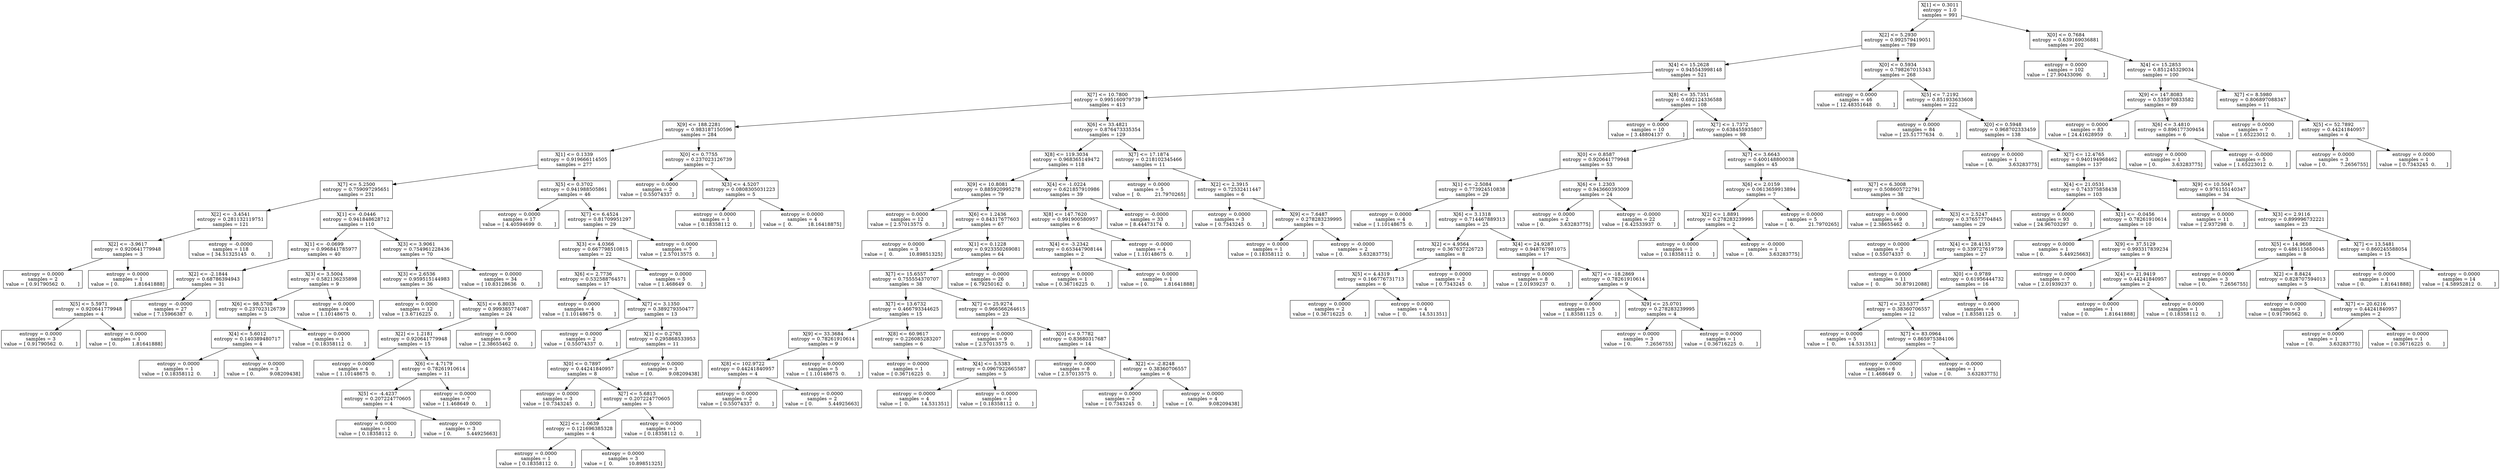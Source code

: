 digraph Tree {
0 [label="X[1] <= 0.3011\nentropy = 1.0\nsamples = 991", shape="box"] ;
1 [label="X[2] <= 5.2930\nentropy = 0.992579419051\nsamples = 789", shape="box"] ;
0 -> 1 ;
2 [label="X[4] <= 15.2628\nentropy = 0.945543998148\nsamples = 521", shape="box"] ;
1 -> 2 ;
3 [label="X[7] <= 10.7800\nentropy = 0.995160979739\nsamples = 413", shape="box"] ;
2 -> 3 ;
4 [label="X[9] <= 188.2281\nentropy = 0.983187150596\nsamples = 284", shape="box"] ;
3 -> 4 ;
5 [label="X[1] <= 0.1339\nentropy = 0.919666114505\nsamples = 277", shape="box"] ;
4 -> 5 ;
6 [label="X[7] <= 5.2500\nentropy = 0.759097295651\nsamples = 231", shape="box"] ;
5 -> 6 ;
7 [label="X[2] <= -3.4541\nentropy = 0.281132119751\nsamples = 121", shape="box"] ;
6 -> 7 ;
8 [label="X[2] <= -3.9617\nentropy = 0.920641779948\nsamples = 3", shape="box"] ;
7 -> 8 ;
9 [label="entropy = 0.0000\nsamples = 2\nvalue = [ 0.91790562  0.        ]", shape="box"] ;
8 -> 9 ;
10 [label="entropy = 0.0000\nsamples = 1\nvalue = [ 0.          1.81641888]", shape="box"] ;
8 -> 10 ;
11 [label="entropy = -0.0000\nsamples = 118\nvalue = [ 34.51325145   0.        ]", shape="box"] ;
7 -> 11 ;
12 [label="X[1] <= -0.0446\nentropy = 0.941848628712\nsamples = 110", shape="box"] ;
6 -> 12 ;
13 [label="X[1] <= -0.0699\nentropy = 0.996841785977\nsamples = 40", shape="box"] ;
12 -> 13 ;
14 [label="X[2] <= -2.1844\nentropy = 0.68786394943\nsamples = 31", shape="box"] ;
13 -> 14 ;
15 [label="X[5] <= 5.5971\nentropy = 0.920641779948\nsamples = 4", shape="box"] ;
14 -> 15 ;
16 [label="entropy = 0.0000\nsamples = 3\nvalue = [ 0.91790562  0.        ]", shape="box"] ;
15 -> 16 ;
17 [label="entropy = 0.0000\nsamples = 1\nvalue = [ 0.          1.81641888]", shape="box"] ;
15 -> 17 ;
18 [label="entropy = -0.0000\nsamples = 27\nvalue = [ 7.15966387  0.        ]", shape="box"] ;
14 -> 18 ;
19 [label="X[3] <= 3.5004\nentropy = 0.582136235898\nsamples = 9", shape="box"] ;
13 -> 19 ;
20 [label="X[6] <= 98.5708\nentropy = 0.237023126739\nsamples = 5", shape="box"] ;
19 -> 20 ;
21 [label="X[4] <= 5.6012\nentropy = 0.140389480717\nsamples = 4", shape="box"] ;
20 -> 21 ;
22 [label="entropy = 0.0000\nsamples = 1\nvalue = [ 0.18358112  0.        ]", shape="box"] ;
21 -> 22 ;
23 [label="entropy = 0.0000\nsamples = 3\nvalue = [ 0.          9.08209438]", shape="box"] ;
21 -> 23 ;
24 [label="entropy = 0.0000\nsamples = 1\nvalue = [ 0.18358112  0.        ]", shape="box"] ;
20 -> 24 ;
25 [label="entropy = 0.0000\nsamples = 4\nvalue = [ 1.10148675  0.        ]", shape="box"] ;
19 -> 25 ;
26 [label="X[3] <= 3.9061\nentropy = 0.754961228436\nsamples = 70", shape="box"] ;
12 -> 26 ;
27 [label="X[3] <= 2.6536\nentropy = 0.959515144983\nsamples = 36", shape="box"] ;
26 -> 27 ;
28 [label="entropy = 0.0000\nsamples = 12\nvalue = [ 3.6716225  0.       ]", shape="box"] ;
27 -> 28 ;
29 [label="X[5] <= 6.8033\nentropy = 0.999385774087\nsamples = 24", shape="box"] ;
27 -> 29 ;
30 [label="X[2] <= 1.2181\nentropy = 0.920641779948\nsamples = 15", shape="box"] ;
29 -> 30 ;
31 [label="entropy = 0.0000\nsamples = 4\nvalue = [ 1.10148675  0.        ]", shape="box"] ;
30 -> 31 ;
32 [label="X[6] <= 4.7179\nentropy = 0.78261910614\nsamples = 11", shape="box"] ;
30 -> 32 ;
33 [label="X[5] <= -4.4237\nentropy = 0.207224770605\nsamples = 4", shape="box"] ;
32 -> 33 ;
34 [label="entropy = 0.0000\nsamples = 1\nvalue = [ 0.18358112  0.        ]", shape="box"] ;
33 -> 34 ;
35 [label="entropy = 0.0000\nsamples = 3\nvalue = [ 0.          5.44925663]", shape="box"] ;
33 -> 35 ;
36 [label="entropy = 0.0000\nsamples = 7\nvalue = [ 1.468649  0.      ]", shape="box"] ;
32 -> 36 ;
37 [label="entropy = 0.0000\nsamples = 9\nvalue = [ 2.38655462  0.        ]", shape="box"] ;
29 -> 37 ;
38 [label="entropy = 0.0000\nsamples = 34\nvalue = [ 10.83128636   0.        ]", shape="box"] ;
26 -> 38 ;
39 [label="X[5] <= 0.3702\nentropy = 0.941988505861\nsamples = 46", shape="box"] ;
5 -> 39 ;
40 [label="entropy = 0.0000\nsamples = 17\nvalue = [ 4.40594699  0.        ]", shape="box"] ;
39 -> 40 ;
41 [label="X[7] <= 6.4524\nentropy = 0.81709951297\nsamples = 29", shape="box"] ;
39 -> 41 ;
42 [label="X[3] <= 4.0366\nentropy = 0.667798510815\nsamples = 22", shape="box"] ;
41 -> 42 ;
43 [label="X[6] <= 2.7736\nentropy = 0.532588764571\nsamples = 17", shape="box"] ;
42 -> 43 ;
44 [label="entropy = 0.0000\nsamples = 4\nvalue = [ 1.10148675  0.        ]", shape="box"] ;
43 -> 44 ;
45 [label="X[7] <= 3.1350\nentropy = 0.389279350477\nsamples = 13", shape="box"] ;
43 -> 45 ;
46 [label="entropy = 0.0000\nsamples = 2\nvalue = [ 0.55074337  0.        ]", shape="box"] ;
45 -> 46 ;
47 [label="X[1] <= 0.2763\nentropy = 0.295868533953\nsamples = 11", shape="box"] ;
45 -> 47 ;
48 [label="X[0] <= 0.7897\nentropy = 0.44241840957\nsamples = 8", shape="box"] ;
47 -> 48 ;
49 [label="entropy = 0.0000\nsamples = 3\nvalue = [ 0.7343245  0.       ]", shape="box"] ;
48 -> 49 ;
50 [label="X[7] <= 5.6813\nentropy = 0.207224770605\nsamples = 5", shape="box"] ;
48 -> 50 ;
51 [label="X[2] <= -1.0639\nentropy = 0.121696385328\nsamples = 4", shape="box"] ;
50 -> 51 ;
52 [label="entropy = 0.0000\nsamples = 1\nvalue = [ 0.18358112  0.        ]", shape="box"] ;
51 -> 52 ;
53 [label="entropy = 0.0000\nsamples = 3\nvalue = [  0.          10.89851325]", shape="box"] ;
51 -> 53 ;
54 [label="entropy = 0.0000\nsamples = 1\nvalue = [ 0.18358112  0.        ]", shape="box"] ;
50 -> 54 ;
55 [label="entropy = 0.0000\nsamples = 3\nvalue = [ 0.          9.08209438]", shape="box"] ;
47 -> 55 ;
56 [label="entropy = 0.0000\nsamples = 5\nvalue = [ 1.468649  0.      ]", shape="box"] ;
42 -> 56 ;
57 [label="entropy = 0.0000\nsamples = 7\nvalue = [ 2.57013575  0.        ]", shape="box"] ;
41 -> 57 ;
58 [label="X[0] <= 0.7755\nentropy = 0.237023126739\nsamples = 7", shape="box"] ;
4 -> 58 ;
59 [label="entropy = 0.0000\nsamples = 2\nvalue = [ 0.55074337  0.        ]", shape="box"] ;
58 -> 59 ;
60 [label="X[3] <= 4.5207\nentropy = 0.0808305031223\nsamples = 5", shape="box"] ;
58 -> 60 ;
61 [label="entropy = 0.0000\nsamples = 1\nvalue = [ 0.18358112  0.        ]", shape="box"] ;
60 -> 61 ;
62 [label="entropy = 0.0000\nsamples = 4\nvalue = [  0.          18.16418875]", shape="box"] ;
60 -> 62 ;
63 [label="X[6] <= 33.4821\nentropy = 0.876473335354\nsamples = 129", shape="box"] ;
3 -> 63 ;
64 [label="X[8] <= 119.3034\nentropy = 0.968365149472\nsamples = 118", shape="box"] ;
63 -> 64 ;
65 [label="X[9] <= 10.8081\nentropy = 0.885920995278\nsamples = 79", shape="box"] ;
64 -> 65 ;
66 [label="entropy = 0.0000\nsamples = 12\nvalue = [ 2.57013575  0.        ]", shape="box"] ;
65 -> 66 ;
67 [label="X[6] <= 1.2436\nentropy = 0.84317677603\nsamples = 67", shape="box"] ;
65 -> 67 ;
68 [label="entropy = 0.0000\nsamples = 3\nvalue = [  0.          10.89851325]", shape="box"] ;
67 -> 68 ;
69 [label="X[1] <= 0.1228\nentropy = 0.923350269081\nsamples = 64", shape="box"] ;
67 -> 69 ;
70 [label="X[7] <= 15.6557\nentropy = 0.755554370707\nsamples = 38", shape="box"] ;
69 -> 70 ;
71 [label="X[7] <= 13.6732\nentropy = 0.466793344625\nsamples = 15", shape="box"] ;
70 -> 71 ;
72 [label="X[9] <= 33.3684\nentropy = 0.78261910614\nsamples = 9", shape="box"] ;
71 -> 72 ;
73 [label="X[8] <= 102.9722\nentropy = 0.44241840957\nsamples = 4", shape="box"] ;
72 -> 73 ;
74 [label="entropy = 0.0000\nsamples = 2\nvalue = [ 0.55074337  0.        ]", shape="box"] ;
73 -> 74 ;
75 [label="entropy = 0.0000\nsamples = 2\nvalue = [ 0.          5.44925663]", shape="box"] ;
73 -> 75 ;
76 [label="entropy = 0.0000\nsamples = 5\nvalue = [ 1.10148675  0.        ]", shape="box"] ;
72 -> 76 ;
77 [label="X[8] <= 60.9617\nentropy = 0.226085283207\nsamples = 6", shape="box"] ;
71 -> 77 ;
78 [label="entropy = 0.0000\nsamples = 1\nvalue = [ 0.36716225  0.        ]", shape="box"] ;
77 -> 78 ;
79 [label="X[4] <= 5.5383\nentropy = 0.0967922665587\nsamples = 5", shape="box"] ;
77 -> 79 ;
80 [label="entropy = 0.0000\nsamples = 4\nvalue = [  0.        14.531351]", shape="box"] ;
79 -> 80 ;
81 [label="entropy = 0.0000\nsamples = 1\nvalue = [ 0.18358112  0.        ]", shape="box"] ;
79 -> 81 ;
82 [label="X[7] <= 25.9274\nentropy = 0.966566264615\nsamples = 23", shape="box"] ;
70 -> 82 ;
83 [label="entropy = 0.0000\nsamples = 9\nvalue = [ 2.57013575  0.        ]", shape="box"] ;
82 -> 83 ;
84 [label="X[0] <= 0.7782\nentropy = 0.83680317687\nsamples = 14", shape="box"] ;
82 -> 84 ;
85 [label="entropy = 0.0000\nsamples = 8\nvalue = [ 2.57013575  0.        ]", shape="box"] ;
84 -> 85 ;
86 [label="X[2] <= -2.8248\nentropy = 0.38360706557\nsamples = 6", shape="box"] ;
84 -> 86 ;
87 [label="entropy = 0.0000\nsamples = 2\nvalue = [ 0.7343245  0.       ]", shape="box"] ;
86 -> 87 ;
88 [label="entropy = 0.0000\nsamples = 4\nvalue = [ 0.          9.08209438]", shape="box"] ;
86 -> 88 ;
89 [label="entropy = -0.0000\nsamples = 26\nvalue = [ 6.79250162  0.        ]", shape="box"] ;
69 -> 89 ;
90 [label="X[4] <= -1.0224\nentropy = 0.621857910986\nsamples = 39", shape="box"] ;
64 -> 90 ;
91 [label="X[8] <= 147.7620\nentropy = 0.991900580957\nsamples = 6", shape="box"] ;
90 -> 91 ;
92 [label="X[4] <= -3.2342\nentropy = 0.653447908144\nsamples = 2", shape="box"] ;
91 -> 92 ;
93 [label="entropy = 0.0000\nsamples = 1\nvalue = [ 0.36716225  0.        ]", shape="box"] ;
92 -> 93 ;
94 [label="entropy = 0.0000\nsamples = 1\nvalue = [ 0.          1.81641888]", shape="box"] ;
92 -> 94 ;
95 [label="entropy = -0.0000\nsamples = 4\nvalue = [ 1.10148675  0.        ]", shape="box"] ;
91 -> 95 ;
96 [label="entropy = -0.0000\nsamples = 33\nvalue = [ 8.44473174  0.        ]", shape="box"] ;
90 -> 96 ;
97 [label="X[7] <= 17.1874\nentropy = 0.218102345466\nsamples = 11", shape="box"] ;
63 -> 97 ;
98 [label="entropy = 0.0000\nsamples = 5\nvalue = [  0.         21.7970265]", shape="box"] ;
97 -> 98 ;
99 [label="X[2] <= 2.3915\nentropy = 0.72532411447\nsamples = 6", shape="box"] ;
97 -> 99 ;
100 [label="entropy = 0.0000\nsamples = 3\nvalue = [ 0.7343245  0.       ]", shape="box"] ;
99 -> 100 ;
101 [label="X[9] <= 7.6487\nentropy = 0.278283239995\nsamples = 3", shape="box"] ;
99 -> 101 ;
102 [label="entropy = 0.0000\nsamples = 1\nvalue = [ 0.18358112  0.        ]", shape="box"] ;
101 -> 102 ;
103 [label="entropy = -0.0000\nsamples = 2\nvalue = [ 0.          3.63283775]", shape="box"] ;
101 -> 103 ;
104 [label="X[8] <= 35.7351\nentropy = 0.692124336588\nsamples = 108", shape="box"] ;
2 -> 104 ;
105 [label="entropy = 0.0000\nsamples = 10\nvalue = [ 3.48804137  0.        ]", shape="box"] ;
104 -> 105 ;
106 [label="X[7] <= 1.7372\nentropy = 0.638455935807\nsamples = 98", shape="box"] ;
104 -> 106 ;
107 [label="X[0] <= 0.8587\nentropy = 0.920641779948\nsamples = 53", shape="box"] ;
106 -> 107 ;
108 [label="X[1] <= -2.5084\nentropy = 0.773924510838\nsamples = 29", shape="box"] ;
107 -> 108 ;
109 [label="entropy = 0.0000\nsamples = 4\nvalue = [ 1.10148675  0.        ]", shape="box"] ;
108 -> 109 ;
110 [label="X[6] <= 3.1318\nentropy = 0.714467889313\nsamples = 25", shape="box"] ;
108 -> 110 ;
111 [label="X[2] <= 4.9564\nentropy = 0.367637226723\nsamples = 8", shape="box"] ;
110 -> 111 ;
112 [label="X[5] <= 4.4319\nentropy = 0.166776731713\nsamples = 6", shape="box"] ;
111 -> 112 ;
113 [label="entropy = 0.0000\nsamples = 2\nvalue = [ 0.36716225  0.        ]", shape="box"] ;
112 -> 113 ;
114 [label="entropy = 0.0000\nsamples = 4\nvalue = [  0.        14.531351]", shape="box"] ;
112 -> 114 ;
115 [label="entropy = 0.0000\nsamples = 2\nvalue = [ 0.7343245  0.       ]", shape="box"] ;
111 -> 115 ;
116 [label="X[4] <= 24.9287\nentropy = 0.948767981075\nsamples = 17", shape="box"] ;
110 -> 116 ;
117 [label="entropy = 0.0000\nsamples = 8\nvalue = [ 2.01939237  0.        ]", shape="box"] ;
116 -> 117 ;
118 [label="X[7] <= -18.2869\nentropy = 0.78261910614\nsamples = 9", shape="box"] ;
116 -> 118 ;
119 [label="entropy = 0.0000\nsamples = 5\nvalue = [ 1.83581125  0.        ]", shape="box"] ;
118 -> 119 ;
120 [label="X[9] <= 25.0701\nentropy = 0.278283239995\nsamples = 4", shape="box"] ;
118 -> 120 ;
121 [label="entropy = 0.0000\nsamples = 3\nvalue = [ 0.         7.2656755]", shape="box"] ;
120 -> 121 ;
122 [label="entropy = 0.0000\nsamples = 1\nvalue = [ 0.36716225  0.        ]", shape="box"] ;
120 -> 122 ;
123 [label="X[6] <= 1.2303\nentropy = 0.943660393009\nsamples = 24", shape="box"] ;
107 -> 123 ;
124 [label="entropy = 0.0000\nsamples = 2\nvalue = [ 0.          3.63283775]", shape="box"] ;
123 -> 124 ;
125 [label="entropy = -0.0000\nsamples = 22\nvalue = [ 6.42533937  0.        ]", shape="box"] ;
123 -> 125 ;
126 [label="X[7] <= 3.6643\nentropy = 0.400148800038\nsamples = 45", shape="box"] ;
106 -> 126 ;
127 [label="X[6] <= 2.0159\nentropy = 0.0613659913894\nsamples = 7", shape="box"] ;
126 -> 127 ;
128 [label="X[2] <= 1.8891\nentropy = 0.278283239995\nsamples = 2", shape="box"] ;
127 -> 128 ;
129 [label="entropy = 0.0000\nsamples = 1\nvalue = [ 0.18358112  0.        ]", shape="box"] ;
128 -> 129 ;
130 [label="entropy = -0.0000\nsamples = 1\nvalue = [ 0.          3.63283775]", shape="box"] ;
128 -> 130 ;
131 [label="entropy = 0.0000\nsamples = 5\nvalue = [  0.         21.7970265]", shape="box"] ;
127 -> 131 ;
132 [label="X[7] <= 6.3008\nentropy = 0.508605722791\nsamples = 38", shape="box"] ;
126 -> 132 ;
133 [label="entropy = 0.0000\nsamples = 9\nvalue = [ 2.38655462  0.        ]", shape="box"] ;
132 -> 133 ;
134 [label="X[3] <= 2.5247\nentropy = 0.376577704845\nsamples = 29", shape="box"] ;
132 -> 134 ;
135 [label="entropy = 0.0000\nsamples = 2\nvalue = [ 0.55074337  0.        ]", shape="box"] ;
134 -> 135 ;
136 [label="X[4] <= 28.4153\nentropy = 0.339727619759\nsamples = 27", shape="box"] ;
134 -> 136 ;
137 [label="entropy = 0.0000\nsamples = 11\nvalue = [  0.          30.87912088]", shape="box"] ;
136 -> 137 ;
138 [label="X[0] <= 0.9789\nentropy = 0.61956444732\nsamples = 16", shape="box"] ;
136 -> 138 ;
139 [label="X[7] <= 23.5377\nentropy = 0.38360706557\nsamples = 12", shape="box"] ;
138 -> 139 ;
140 [label="entropy = 0.0000\nsamples = 5\nvalue = [  0.        14.531351]", shape="box"] ;
139 -> 140 ;
141 [label="X[7] <= 83.0964\nentropy = 0.865975384106\nsamples = 7", shape="box"] ;
139 -> 141 ;
142 [label="entropy = 0.0000\nsamples = 6\nvalue = [ 1.468649  0.      ]", shape="box"] ;
141 -> 142 ;
143 [label="entropy = -0.0000\nsamples = 1\nvalue = [ 0.          3.63283775]", shape="box"] ;
141 -> 143 ;
144 [label="entropy = 0.0000\nsamples = 4\nvalue = [ 1.83581125  0.        ]", shape="box"] ;
138 -> 144 ;
145 [label="X[0] <= 0.5934\nentropy = 0.798267015343\nsamples = 268", shape="box"] ;
1 -> 145 ;
146 [label="entropy = 0.0000\nsamples = 46\nvalue = [ 12.48351648   0.        ]", shape="box"] ;
145 -> 146 ;
147 [label="X[5] <= 7.2192\nentropy = 0.851933633608\nsamples = 222", shape="box"] ;
145 -> 147 ;
148 [label="entropy = 0.0000\nsamples = 84\nvalue = [ 25.51777634   0.        ]", shape="box"] ;
147 -> 148 ;
149 [label="X[0] <= 0.5948\nentropy = 0.968702333459\nsamples = 138", shape="box"] ;
147 -> 149 ;
150 [label="entropy = 0.0000\nsamples = 1\nvalue = [ 0.          3.63283775]", shape="box"] ;
149 -> 150 ;
151 [label="X[7] <= 12.4765\nentropy = 0.940194968462\nsamples = 137", shape="box"] ;
149 -> 151 ;
152 [label="X[4] <= 21.0531\nentropy = 0.743375858438\nsamples = 103", shape="box"] ;
151 -> 152 ;
153 [label="entropy = 0.0000\nsamples = 93\nvalue = [ 24.96703297   0.        ]", shape="box"] ;
152 -> 153 ;
154 [label="X[1] <= -0.0456\nentropy = 0.78261910614\nsamples = 10", shape="box"] ;
152 -> 154 ;
155 [label="entropy = 0.0000\nsamples = 1\nvalue = [ 0.          5.44925663]", shape="box"] ;
154 -> 155 ;
156 [label="X[9] <= 37.5129\nentropy = 0.993317839234\nsamples = 9", shape="box"] ;
154 -> 156 ;
157 [label="entropy = 0.0000\nsamples = 7\nvalue = [ 2.01939237  0.        ]", shape="box"] ;
156 -> 157 ;
158 [label="X[4] <= 21.9419\nentropy = 0.44241840957\nsamples = 2", shape="box"] ;
156 -> 158 ;
159 [label="entropy = 0.0000\nsamples = 1\nvalue = [ 0.          1.81641888]", shape="box"] ;
158 -> 159 ;
160 [label="entropy = 0.0000\nsamples = 1\nvalue = [ 0.18358112  0.        ]", shape="box"] ;
158 -> 160 ;
161 [label="X[9] <= 10.5047\nentropy = 0.976155140347\nsamples = 34", shape="box"] ;
151 -> 161 ;
162 [label="entropy = 0.0000\nsamples = 11\nvalue = [ 2.937298  0.      ]", shape="box"] ;
161 -> 162 ;
163 [label="X[3] <= 2.9116\nentropy = 0.899996732221\nsamples = 23", shape="box"] ;
161 -> 163 ;
164 [label="X[5] <= 14.9608\nentropy = 0.486115650045\nsamples = 8", shape="box"] ;
163 -> 164 ;
165 [label="entropy = 0.0000\nsamples = 3\nvalue = [ 0.         7.2656755]", shape="box"] ;
164 -> 165 ;
166 [label="X[2] <= 8.8424\nentropy = 0.828707594013\nsamples = 5", shape="box"] ;
164 -> 166 ;
167 [label="entropy = 0.0000\nsamples = 3\nvalue = [ 0.91790562  0.        ]", shape="box"] ;
166 -> 167 ;
168 [label="X[7] <= 20.6216\nentropy = 0.44241840957\nsamples = 2", shape="box"] ;
166 -> 168 ;
169 [label="entropy = 0.0000\nsamples = 1\nvalue = [ 0.          3.63283775]", shape="box"] ;
168 -> 169 ;
170 [label="entropy = 0.0000\nsamples = 1\nvalue = [ 0.36716225  0.        ]", shape="box"] ;
168 -> 170 ;
171 [label="X[7] <= 13.5481\nentropy = 0.860245588054\nsamples = 15", shape="box"] ;
163 -> 171 ;
172 [label="entropy = 0.0000\nsamples = 1\nvalue = [ 0.          1.81641888]", shape="box"] ;
171 -> 172 ;
173 [label="entropy = 0.0000\nsamples = 14\nvalue = [ 4.58952812  0.        ]", shape="box"] ;
171 -> 173 ;
174 [label="X[0] <= 0.7684\nentropy = 0.639169036881\nsamples = 202", shape="box"] ;
0 -> 174 ;
175 [label="entropy = 0.0000\nsamples = 102\nvalue = [ 27.90433096   0.        ]", shape="box"] ;
174 -> 175 ;
176 [label="X[4] <= 15.2853\nentropy = 0.851245329034\nsamples = 100", shape="box"] ;
174 -> 176 ;
177 [label="X[9] <= 147.8083\nentropy = 0.535970833582\nsamples = 89", shape="box"] ;
176 -> 177 ;
178 [label="entropy = 0.0000\nsamples = 83\nvalue = [ 24.41628959   0.        ]", shape="box"] ;
177 -> 178 ;
179 [label="X[6] <= 3.4810\nentropy = 0.896177309454\nsamples = 6", shape="box"] ;
177 -> 179 ;
180 [label="entropy = 0.0000\nsamples = 1\nvalue = [ 0.          3.63283775]", shape="box"] ;
179 -> 180 ;
181 [label="entropy = -0.0000\nsamples = 5\nvalue = [ 1.65223012  0.        ]", shape="box"] ;
179 -> 181 ;
182 [label="X[7] <= 8.5980\nentropy = 0.806897088347\nsamples = 11", shape="box"] ;
176 -> 182 ;
183 [label="entropy = 0.0000\nsamples = 7\nvalue = [ 1.65223012  0.        ]", shape="box"] ;
182 -> 183 ;
184 [label="X[5] <= 52.7892\nentropy = 0.44241840957\nsamples = 4", shape="box"] ;
182 -> 184 ;
185 [label="entropy = 0.0000\nsamples = 3\nvalue = [ 0.         7.2656755]", shape="box"] ;
184 -> 185 ;
186 [label="entropy = 0.0000\nsamples = 1\nvalue = [ 0.7343245  0.       ]", shape="box"] ;
184 -> 186 ;
}
